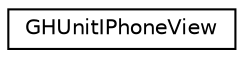 digraph G
{
  edge [fontname="Helvetica",fontsize="10",labelfontname="Helvetica",labelfontsize="10"];
  node [fontname="Helvetica",fontsize="10",shape=record];
  rankdir="LR";
  Node1 [label="GHUnitIPhoneView",height=0.2,width=0.4,color="black", fillcolor="white", style="filled",URL="$interface_g_h_unit_i_phone_view.html"];
}
